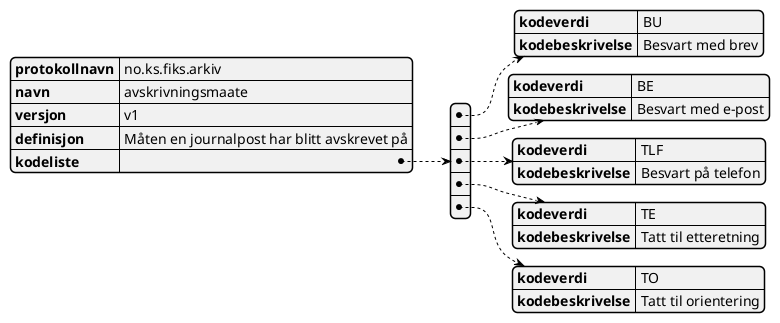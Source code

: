 @startjson
{
  "protokollnavn": "no.ks.fiks.arkiv",
  "navn": "avskrivningsmaate",
  "versjon": "v1",
  "definisjon": "Måten en journalpost har blitt avskrevet på",
  "kodeliste": [
    {
      "kodeverdi" : "BU",
      "kodebeskrivelse" : "Besvart med brev"
    },
    {
      "kodeverdi" : "BE",
      "kodebeskrivelse" : "Besvart med e-post"
    },
    {
      "kodeverdi" : "TLF",
      "kodebeskrivelse" : "Besvart på telefon"
    },
    {
      "kodeverdi" : "TE",
      "kodebeskrivelse" : "Tatt til etteretning"
    },
    {
      "kodeverdi" : "TO",
      "kodebeskrivelse" : "Tatt til orientering"
    }
  ]
}
@endjson